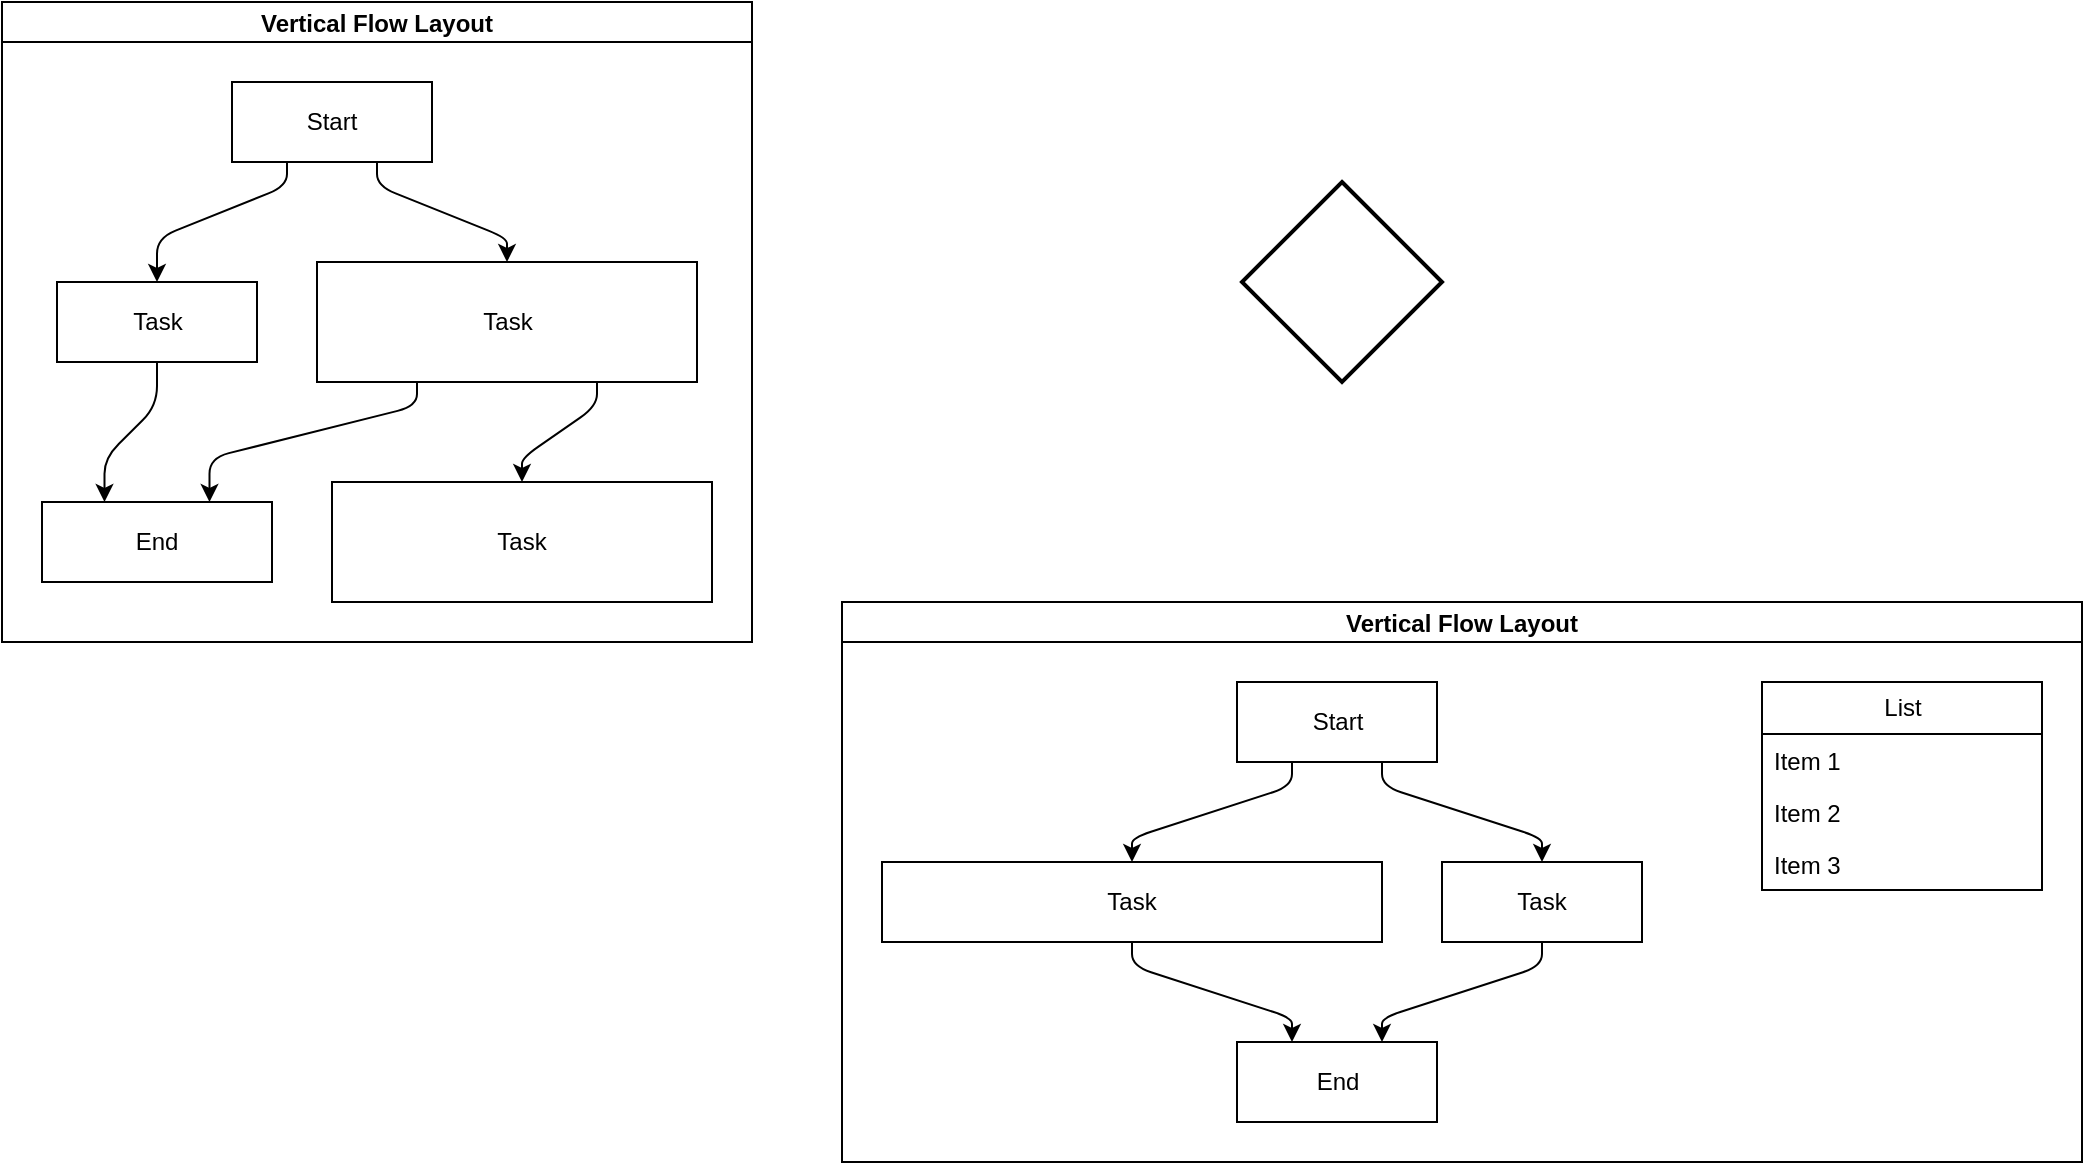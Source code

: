 <mxfile version="21.5.1" type="device">
  <diagram name="Page-1" id="v4h8cuN9k5emu2MmvlAZ">
    <mxGraphModel dx="1290" dy="679" grid="1" gridSize="10" guides="1" tooltips="1" connect="1" arrows="1" fold="1" page="1" pageScale="1" pageWidth="850" pageHeight="1100" math="0" shadow="0">
      <root>
        <mxCell id="0" />
        <mxCell id="1" parent="0" />
        <mxCell id="iBfB90R6LH0oebGci-8M-1" value="Vertical Flow Layout" style="swimlane;startSize=20;horizontal=1;childLayout=flowLayout;flowOrientation=north;resizable=0;interRankCellSpacing=50;containerType=tree;fontSize=12;" vertex="1" parent="1">
          <mxGeometry x="30" y="20" width="375" height="320" as="geometry" />
        </mxCell>
        <mxCell id="iBfB90R6LH0oebGci-8M-2" value="Start" style="whiteSpace=wrap;html=1;" vertex="1" parent="iBfB90R6LH0oebGci-8M-1">
          <mxGeometry x="115" y="40" width="100" height="40" as="geometry" />
        </mxCell>
        <mxCell id="iBfB90R6LH0oebGci-8M-3" value="Task" style="whiteSpace=wrap;html=1;" vertex="1" parent="iBfB90R6LH0oebGci-8M-1">
          <mxGeometry x="27.5" y="140" width="100" height="40" as="geometry" />
        </mxCell>
        <mxCell id="iBfB90R6LH0oebGci-8M-4" value="" style="html=1;rounded=1;curved=0;sourcePerimeterSpacing=0;targetPerimeterSpacing=0;startSize=6;endSize=6;noEdgeStyle=1;orthogonal=1;" edge="1" parent="iBfB90R6LH0oebGci-8M-1" source="iBfB90R6LH0oebGci-8M-2" target="iBfB90R6LH0oebGci-8M-3">
          <mxGeometry relative="1" as="geometry">
            <Array as="points">
              <mxPoint x="142.5" y="92" />
              <mxPoint x="77.5" y="118" />
            </Array>
          </mxGeometry>
        </mxCell>
        <mxCell id="iBfB90R6LH0oebGci-8M-5" value="Task" style="whiteSpace=wrap;html=1;" vertex="1" parent="iBfB90R6LH0oebGci-8M-1">
          <mxGeometry x="157.5" y="130" width="190" height="60" as="geometry" />
        </mxCell>
        <mxCell id="iBfB90R6LH0oebGci-8M-6" value="" style="html=1;rounded=1;curved=0;sourcePerimeterSpacing=0;targetPerimeterSpacing=0;startSize=6;endSize=6;noEdgeStyle=1;orthogonal=1;" edge="1" parent="iBfB90R6LH0oebGci-8M-1" source="iBfB90R6LH0oebGci-8M-2" target="iBfB90R6LH0oebGci-8M-5">
          <mxGeometry relative="1" as="geometry">
            <Array as="points">
              <mxPoint x="187.5" y="92" />
              <mxPoint x="252.5" y="118" />
            </Array>
          </mxGeometry>
        </mxCell>
        <mxCell id="iBfB90R6LH0oebGci-8M-7" value="End" style="whiteSpace=wrap;html=1;" vertex="1" parent="iBfB90R6LH0oebGci-8M-1">
          <mxGeometry x="20" y="250" width="115" height="40" as="geometry" />
        </mxCell>
        <mxCell id="iBfB90R6LH0oebGci-8M-8" value="" style="html=1;rounded=1;curved=0;sourcePerimeterSpacing=0;targetPerimeterSpacing=0;startSize=6;endSize=6;noEdgeStyle=1;orthogonal=1;" edge="1" parent="iBfB90R6LH0oebGci-8M-1" source="iBfB90R6LH0oebGci-8M-3" target="iBfB90R6LH0oebGci-8M-7">
          <mxGeometry relative="1" as="geometry">
            <Array as="points">
              <mxPoint x="77.5" y="202" />
              <mxPoint x="51.25" y="228" />
            </Array>
          </mxGeometry>
        </mxCell>
        <mxCell id="iBfB90R6LH0oebGci-8M-9" value="" style="html=1;rounded=1;curved=0;sourcePerimeterSpacing=0;targetPerimeterSpacing=0;startSize=6;endSize=6;noEdgeStyle=1;orthogonal=1;" edge="1" parent="iBfB90R6LH0oebGci-8M-1" source="iBfB90R6LH0oebGci-8M-5" target="iBfB90R6LH0oebGci-8M-7">
          <mxGeometry relative="1" as="geometry">
            <Array as="points">
              <mxPoint x="207.5" y="202" />
              <mxPoint x="103.75" y="228" />
            </Array>
          </mxGeometry>
        </mxCell>
        <mxCell id="iBfB90R6LH0oebGci-8M-21" value="" style="html=1;rounded=1;curved=0;sourcePerimeterSpacing=0;targetPerimeterSpacing=0;startSize=6;endSize=6;noEdgeStyle=1;orthogonal=1;" edge="1" target="iBfB90R6LH0oebGci-8M-22" source="iBfB90R6LH0oebGci-8M-5" parent="iBfB90R6LH0oebGci-8M-1">
          <mxGeometry relative="1" as="geometry">
            <mxPoint x="355" y="340" as="sourcePoint" />
            <Array as="points">
              <mxPoint x="297.5" y="202" />
              <mxPoint x="260" y="228" />
            </Array>
          </mxGeometry>
        </mxCell>
        <mxCell id="iBfB90R6LH0oebGci-8M-22" value="Task" style="whiteSpace=wrap;html=1;" vertex="1" parent="iBfB90R6LH0oebGci-8M-1">
          <mxGeometry x="165" y="240" width="190" height="60" as="geometry" />
        </mxCell>
        <mxCell id="iBfB90R6LH0oebGci-8M-29" value="Vertical Flow Layout" style="swimlane;startSize=20;horizontal=1;childLayout=flowLayout;flowOrientation=north;resizable=0;interRankCellSpacing=50;containerType=tree;fontSize=12;" vertex="1" parent="1">
          <mxGeometry x="450" y="320" width="620" height="280" as="geometry" />
        </mxCell>
        <mxCell id="iBfB90R6LH0oebGci-8M-30" value="Start" style="whiteSpace=wrap;html=1;" vertex="1" parent="iBfB90R6LH0oebGci-8M-29">
          <mxGeometry x="197.5" y="40" width="100" height="40" as="geometry" />
        </mxCell>
        <mxCell id="iBfB90R6LH0oebGci-8M-31" value="Task" style="whiteSpace=wrap;html=1;" vertex="1" parent="iBfB90R6LH0oebGci-8M-29">
          <mxGeometry x="300" y="130" width="100" height="40" as="geometry" />
        </mxCell>
        <mxCell id="iBfB90R6LH0oebGci-8M-32" value="" style="html=1;rounded=1;curved=0;sourcePerimeterSpacing=0;targetPerimeterSpacing=0;startSize=6;endSize=6;noEdgeStyle=1;orthogonal=1;" edge="1" parent="iBfB90R6LH0oebGci-8M-29" source="iBfB90R6LH0oebGci-8M-30" target="iBfB90R6LH0oebGci-8M-31">
          <mxGeometry relative="1" as="geometry">
            <Array as="points">
              <mxPoint x="270" y="92" />
              <mxPoint x="350" y="118" />
            </Array>
          </mxGeometry>
        </mxCell>
        <mxCell id="iBfB90R6LH0oebGci-8M-33" value="Task" style="whiteSpace=wrap;html=1;" vertex="1" parent="iBfB90R6LH0oebGci-8M-29">
          <mxGeometry x="20" y="130" width="250" height="40" as="geometry" />
        </mxCell>
        <mxCell id="iBfB90R6LH0oebGci-8M-34" value="" style="html=1;rounded=1;curved=0;sourcePerimeterSpacing=0;targetPerimeterSpacing=0;startSize=6;endSize=6;noEdgeStyle=1;orthogonal=1;" edge="1" parent="iBfB90R6LH0oebGci-8M-29" source="iBfB90R6LH0oebGci-8M-30" target="iBfB90R6LH0oebGci-8M-33">
          <mxGeometry relative="1" as="geometry">
            <Array as="points">
              <mxPoint x="225" y="92" />
              <mxPoint x="145" y="118" />
            </Array>
          </mxGeometry>
        </mxCell>
        <mxCell id="iBfB90R6LH0oebGci-8M-35" value="End" style="whiteSpace=wrap;html=1;" vertex="1" parent="iBfB90R6LH0oebGci-8M-29">
          <mxGeometry x="197.5" y="220" width="100" height="40" as="geometry" />
        </mxCell>
        <mxCell id="iBfB90R6LH0oebGci-8M-36" value="" style="html=1;rounded=1;curved=0;sourcePerimeterSpacing=0;targetPerimeterSpacing=0;startSize=6;endSize=6;noEdgeStyle=1;orthogonal=1;" edge="1" parent="iBfB90R6LH0oebGci-8M-29" source="iBfB90R6LH0oebGci-8M-31" target="iBfB90R6LH0oebGci-8M-35">
          <mxGeometry relative="1" as="geometry">
            <Array as="points">
              <mxPoint x="350" y="182" />
              <mxPoint x="270" y="208" />
            </Array>
          </mxGeometry>
        </mxCell>
        <mxCell id="iBfB90R6LH0oebGci-8M-37" value="" style="html=1;rounded=1;curved=0;sourcePerimeterSpacing=0;targetPerimeterSpacing=0;startSize=6;endSize=6;noEdgeStyle=1;orthogonal=1;" edge="1" parent="iBfB90R6LH0oebGci-8M-29" source="iBfB90R6LH0oebGci-8M-33" target="iBfB90R6LH0oebGci-8M-35">
          <mxGeometry relative="1" as="geometry">
            <Array as="points">
              <mxPoint x="145" y="182" />
              <mxPoint x="225" y="208" />
            </Array>
          </mxGeometry>
        </mxCell>
        <mxCell id="iBfB90R6LH0oebGci-8M-38" value="List" style="swimlane;fontStyle=0;childLayout=stackLayout;horizontal=1;startSize=26;fillColor=none;horizontalStack=0;resizeParent=1;resizeParentMax=0;resizeLast=0;collapsible=1;marginBottom=0;html=1;" vertex="1" parent="iBfB90R6LH0oebGci-8M-29">
          <mxGeometry x="460" y="40" width="140" height="104" as="geometry" />
        </mxCell>
        <mxCell id="iBfB90R6LH0oebGci-8M-39" value="Item 1" style="text;strokeColor=none;fillColor=none;align=left;verticalAlign=top;spacingLeft=4;spacingRight=4;overflow=hidden;rotatable=0;points=[[0,0.5],[1,0.5]];portConstraint=eastwest;whiteSpace=wrap;html=1;" vertex="1" parent="iBfB90R6LH0oebGci-8M-38">
          <mxGeometry y="26" width="140" height="26" as="geometry" />
        </mxCell>
        <mxCell id="iBfB90R6LH0oebGci-8M-40" value="Item 2" style="text;strokeColor=none;fillColor=none;align=left;verticalAlign=top;spacingLeft=4;spacingRight=4;overflow=hidden;rotatable=0;points=[[0,0.5],[1,0.5]];portConstraint=eastwest;whiteSpace=wrap;html=1;" vertex="1" parent="iBfB90R6LH0oebGci-8M-38">
          <mxGeometry y="52" width="140" height="26" as="geometry" />
        </mxCell>
        <mxCell id="iBfB90R6LH0oebGci-8M-41" value="Item 3" style="text;strokeColor=none;fillColor=none;align=left;verticalAlign=top;spacingLeft=4;spacingRight=4;overflow=hidden;rotatable=0;points=[[0,0.5],[1,0.5]];portConstraint=eastwest;whiteSpace=wrap;html=1;" vertex="1" parent="iBfB90R6LH0oebGci-8M-38">
          <mxGeometry y="78" width="140" height="26" as="geometry" />
        </mxCell>
        <mxCell id="iBfB90R6LH0oebGci-8M-42" value="" style="strokeWidth=2;html=1;shape=mxgraph.flowchart.decision;whiteSpace=wrap;" vertex="1" parent="1">
          <mxGeometry x="650" y="110" width="100" height="100" as="geometry" />
        </mxCell>
      </root>
    </mxGraphModel>
  </diagram>
</mxfile>
